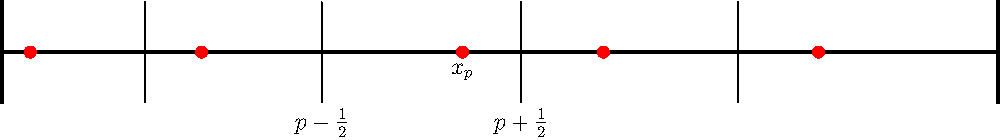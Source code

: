 size(500,500);

real xmin = 0.0;
real xmax = 1.0;
real ymax = 0.05;
int nc = 5; //number of cells
int nf = nc+1; //number of faces

pen thick = linewidth(1.5);
pen bface = linewidth(2.0);
draw((xmin,0)--(xmax,0), thick);

void mark_dofs(real a, real b, int e, int n, bool to_label)
{
   pen pd = blue+linewidth(4);
   real dxx = (b-a)/(n-1);
   real xmin = a + 0.15*dxx, xmax = b  - 0.15*dxx;
   real dx = (xmax-xmin)/(n-1);
   for (int i=0; i<n; ++i)
   {
      real x = xmin + i*dx;
      dot(x, pd);
      if (to_label==true)
      {
         string si = (string)i, se = (string)e;
         label("$x_{"+se+","+si+"}$", (x,-0.02)); // Put label slightly below
      }
   }
}

void make_grid(real a, real b, int n, bool to_label)
{
   real xmin = a , xmax = b;
   real dx = xmax-xmin;
   real ii = sqrt(2.0) * 0.1 * (n*n + 1 ) % 1.0;
   real x = xmin + ii*dx;
   pen pd = red+linewidth(6);
   dot(x, pd);
   if (to_label == true)
   label("$x_{p}$", (x,-0.02)); // Put label slightly below
}

int label_index = 2;
real xf = 0;
real dx=(xmax-xmin)/(nf-1);
pair[] zf = new pair[nf];
bool to_label;
for(int i=0; i<nf; ++i){
   zf[i] = (xf,0);
   if(i==0)
      draw( (xf,-ymax)--(xf,+ymax), bface );
   else if(i==nf-1)
   {
      real xf = xmax;
      draw( (xf,-ymax)--(xf,+ymax), bface );
   }
   else
      draw( (xf,-ymax)--(xf,+ymax) );
   write("xf = ", xf);
   // write("i = ", i)//, "nf = ", nf);
    
   if (i == label_index)
     to_label = true;
   else
     to_label = false;
   if (i < nf-1)
     make_grid(xf, xf+dx, i, to_label);
   real power = 0.3;
   real coeff = (i+1)^power / (nf-3)^power;
   // write(coeff);
   xf = xf + coeff*dx;
}

// label("$\frac{1}{2}$", (xmin,-ymax), S);
// label("$M-\frac{1}{2}$", (xmax,-ymax), S);

//draw(Label("Boundary face", BeginPoint), (-0.2,-0.2)--(0.0,-0.05), Arrow);
//draw(Label("Boundary face", BeginPoint), (xmax+0.2,-0.2)--(xmax,-0.05), Arrow);

pair[] zc = new pair[nc];
for(int i=0; i<nc; ++i)
   zc[i] = 0.5*(zf[i] + zf[i+1]);



int j = label_index;
label("$p-\frac{1}{2}$", zc[j]+(-dx/2,-ymax), S);
label("$p+\frac{1}{2}$", zc[j]+(+dx/2,-ymax), S);


